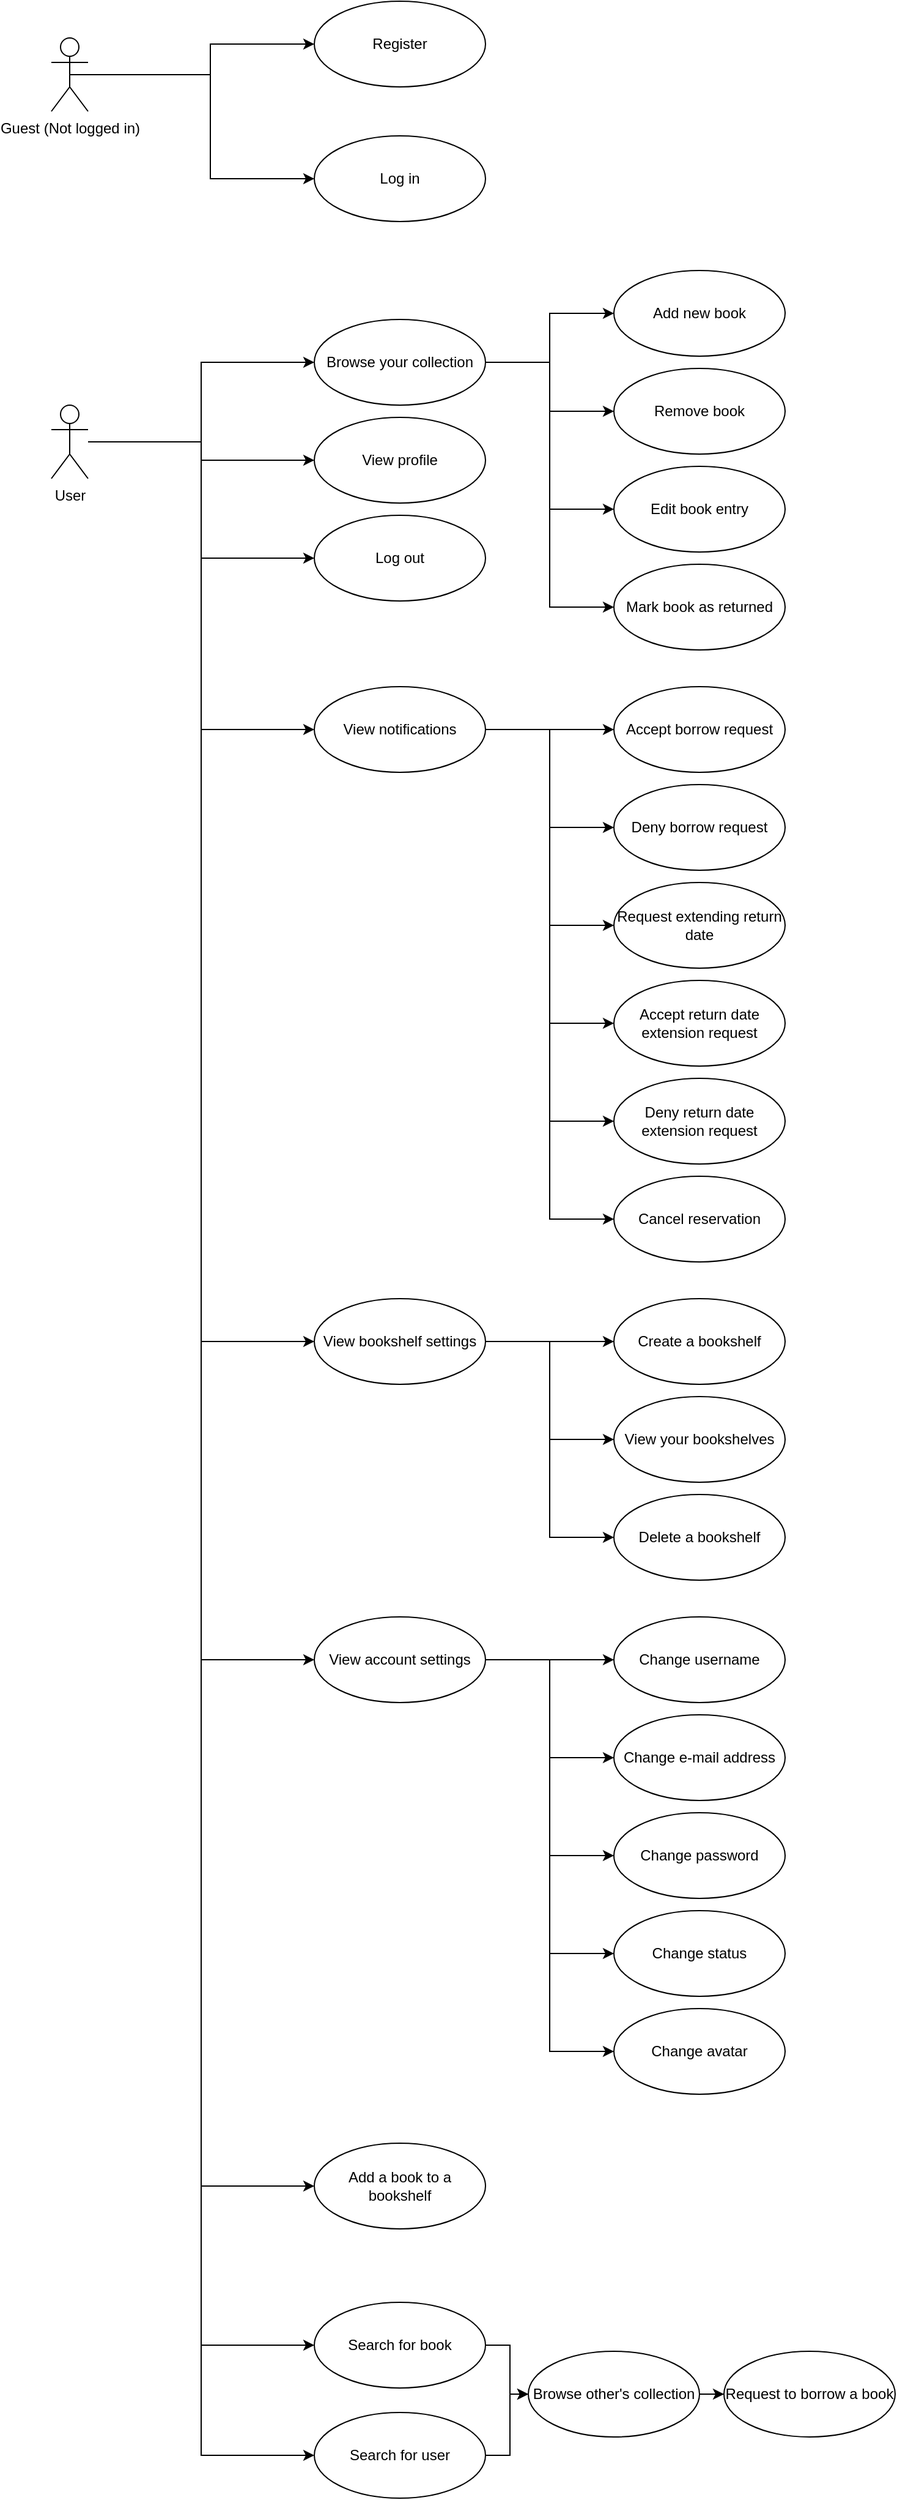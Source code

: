 <mxfile version="24.2.7" type="github">
  <diagram name="Page-1" id="TmQMUbmVaP4qODa0S9Er">
    <mxGraphModel dx="446" dy="816" grid="1" gridSize="10" guides="1" tooltips="1" connect="1" arrows="1" fold="1" page="1" pageScale="1" pageWidth="850" pageHeight="1100" math="0" shadow="0">
      <root>
        <mxCell id="0" />
        <mxCell id="1" parent="0" />
        <mxCell id="jyrsgv97HH_tXPXr3spi-8" value="Log in" style="ellipse;whiteSpace=wrap;html=1;" parent="1" vertex="1">
          <mxGeometry x="355" y="230" width="140" height="70" as="geometry" />
        </mxCell>
        <mxCell id="jyrsgv97HH_tXPXr3spi-9" value="Register" style="ellipse;whiteSpace=wrap;html=1;" parent="1" vertex="1">
          <mxGeometry x="355" y="120" width="140" height="70" as="geometry" />
        </mxCell>
        <mxCell id="jyrsgv97HH_tXPXr3spi-16" style="edgeStyle=orthogonalEdgeStyle;rounded=0;orthogonalLoop=1;jettySize=auto;html=1;exitX=0.5;exitY=0.5;exitDx=0;exitDy=0;exitPerimeter=0;" parent="1" source="jyrsgv97HH_tXPXr3spi-12" target="jyrsgv97HH_tXPXr3spi-9" edge="1">
          <mxGeometry relative="1" as="geometry">
            <Array as="points">
              <mxPoint x="270" y="180" />
              <mxPoint x="270" y="155" />
            </Array>
          </mxGeometry>
        </mxCell>
        <mxCell id="jyrsgv97HH_tXPXr3spi-19" style="edgeStyle=orthogonalEdgeStyle;rounded=0;orthogonalLoop=1;jettySize=auto;html=1;entryX=0;entryY=0.5;entryDx=0;entryDy=0;" parent="1" source="jyrsgv97HH_tXPXr3spi-12" target="jyrsgv97HH_tXPXr3spi-8" edge="1">
          <mxGeometry relative="1" as="geometry">
            <Array as="points">
              <mxPoint x="270" y="180" />
              <mxPoint x="270" y="265" />
            </Array>
          </mxGeometry>
        </mxCell>
        <mxCell id="jyrsgv97HH_tXPXr3spi-12" value="Guest (Not logged in)" style="shape=umlActor;verticalLabelPosition=bottom;verticalAlign=top;html=1;" parent="1" vertex="1">
          <mxGeometry x="140" y="150" width="30" height="60" as="geometry" />
        </mxCell>
        <mxCell id="jyrsgv97HH_tXPXr3spi-23" style="edgeStyle=orthogonalEdgeStyle;rounded=0;orthogonalLoop=1;jettySize=auto;html=1;" parent="1" source="jyrsgv97HH_tXPXr3spi-20" target="jyrsgv97HH_tXPXr3spi-21" edge="1">
          <mxGeometry relative="1" as="geometry" />
        </mxCell>
        <mxCell id="jyrsgv97HH_tXPXr3spi-35" style="edgeStyle=orthogonalEdgeStyle;rounded=0;orthogonalLoop=1;jettySize=auto;html=1;entryX=0;entryY=0.5;entryDx=0;entryDy=0;" parent="1" source="jyrsgv97HH_tXPXr3spi-20" target="jyrsgv97HH_tXPXr3spi-34" edge="1">
          <mxGeometry relative="1" as="geometry" />
        </mxCell>
        <mxCell id="jyrsgv97HH_tXPXr3spi-40" style="edgeStyle=orthogonalEdgeStyle;rounded=0;orthogonalLoop=1;jettySize=auto;html=1;entryX=0;entryY=0.5;entryDx=0;entryDy=0;" parent="1" source="jyrsgv97HH_tXPXr3spi-20" target="jyrsgv97HH_tXPXr3spi-39" edge="1">
          <mxGeometry relative="1" as="geometry" />
        </mxCell>
        <mxCell id="jyrsgv97HH_tXPXr3spi-50" style="edgeStyle=orthogonalEdgeStyle;rounded=0;orthogonalLoop=1;jettySize=auto;html=1;entryX=0;entryY=0.5;entryDx=0;entryDy=0;" parent="1" source="jyrsgv97HH_tXPXr3spi-20" target="jyrsgv97HH_tXPXr3spi-46" edge="1">
          <mxGeometry relative="1" as="geometry" />
        </mxCell>
        <mxCell id="jyrsgv97HH_tXPXr3spi-51" style="edgeStyle=orthogonalEdgeStyle;rounded=0;orthogonalLoop=1;jettySize=auto;html=1;entryX=0;entryY=0.5;entryDx=0;entryDy=0;" parent="1" source="jyrsgv97HH_tXPXr3spi-20" target="jyrsgv97HH_tXPXr3spi-45" edge="1">
          <mxGeometry relative="1" as="geometry" />
        </mxCell>
        <mxCell id="UoG5ElKgwhKaIpFVH37z-3" style="edgeStyle=orthogonalEdgeStyle;rounded=0;orthogonalLoop=1;jettySize=auto;html=1;entryX=0;entryY=0.5;entryDx=0;entryDy=0;" edge="1" parent="1" source="jyrsgv97HH_tXPXr3spi-20" target="UoG5ElKgwhKaIpFVH37z-2">
          <mxGeometry relative="1" as="geometry" />
        </mxCell>
        <mxCell id="UoG5ElKgwhKaIpFVH37z-30" style="edgeStyle=orthogonalEdgeStyle;rounded=0;orthogonalLoop=1;jettySize=auto;html=1;entryX=0;entryY=0.5;entryDx=0;entryDy=0;" edge="1" parent="1" source="jyrsgv97HH_tXPXr3spi-20" target="UoG5ElKgwhKaIpFVH37z-15">
          <mxGeometry relative="1" as="geometry" />
        </mxCell>
        <mxCell id="UoG5ElKgwhKaIpFVH37z-31" style="edgeStyle=orthogonalEdgeStyle;rounded=0;orthogonalLoop=1;jettySize=auto;html=1;entryX=0;entryY=0.5;entryDx=0;entryDy=0;" edge="1" parent="1" source="jyrsgv97HH_tXPXr3spi-20" target="UoG5ElKgwhKaIpFVH37z-20">
          <mxGeometry relative="1" as="geometry" />
        </mxCell>
        <mxCell id="UoG5ElKgwhKaIpFVH37z-33" style="edgeStyle=orthogonalEdgeStyle;rounded=0;orthogonalLoop=1;jettySize=auto;html=1;entryX=0;entryY=0.5;entryDx=0;entryDy=0;" edge="1" parent="1" source="jyrsgv97HH_tXPXr3spi-20" target="UoG5ElKgwhKaIpFVH37z-32">
          <mxGeometry relative="1" as="geometry" />
        </mxCell>
        <mxCell id="jyrsgv97HH_tXPXr3spi-20" value="User" style="shape=umlActor;verticalLabelPosition=bottom;verticalAlign=top;html=1;" parent="1" vertex="1">
          <mxGeometry x="140" y="450" width="30" height="60" as="geometry" />
        </mxCell>
        <mxCell id="jyrsgv97HH_tXPXr3spi-32" style="edgeStyle=orthogonalEdgeStyle;rounded=0;orthogonalLoop=1;jettySize=auto;html=1;" parent="1" source="jyrsgv97HH_tXPXr3spi-21" target="jyrsgv97HH_tXPXr3spi-24" edge="1">
          <mxGeometry relative="1" as="geometry" />
        </mxCell>
        <mxCell id="jyrsgv97HH_tXPXr3spi-33" style="edgeStyle=orthogonalEdgeStyle;rounded=0;orthogonalLoop=1;jettySize=auto;html=1;" parent="1" source="jyrsgv97HH_tXPXr3spi-21" target="jyrsgv97HH_tXPXr3spi-25" edge="1">
          <mxGeometry relative="1" as="geometry" />
        </mxCell>
        <mxCell id="jyrsgv97HH_tXPXr3spi-43" style="edgeStyle=orthogonalEdgeStyle;rounded=0;orthogonalLoop=1;jettySize=auto;html=1;entryX=0;entryY=0.5;entryDx=0;entryDy=0;" parent="1" source="jyrsgv97HH_tXPXr3spi-21" target="jyrsgv97HH_tXPXr3spi-41" edge="1">
          <mxGeometry relative="1" as="geometry" />
        </mxCell>
        <mxCell id="UoG5ElKgwhKaIpFVH37z-1" style="edgeStyle=orthogonalEdgeStyle;rounded=0;orthogonalLoop=1;jettySize=auto;html=1;entryX=0;entryY=0.5;entryDx=0;entryDy=0;" edge="1" parent="1" source="jyrsgv97HH_tXPXr3spi-21" target="jyrsgv97HH_tXPXr3spi-55">
          <mxGeometry relative="1" as="geometry" />
        </mxCell>
        <mxCell id="jyrsgv97HH_tXPXr3spi-21" value="Browse your collection" style="ellipse;whiteSpace=wrap;html=1;" parent="1" vertex="1">
          <mxGeometry x="355" y="380" width="140" height="70" as="geometry" />
        </mxCell>
        <mxCell id="jyrsgv97HH_tXPXr3spi-24" value="&lt;div&gt;Add new book&lt;/div&gt;" style="ellipse;whiteSpace=wrap;html=1;" parent="1" vertex="1">
          <mxGeometry x="600" y="340" width="140" height="70" as="geometry" />
        </mxCell>
        <mxCell id="jyrsgv97HH_tXPXr3spi-25" value="Remove book" style="ellipse;whiteSpace=wrap;html=1;" parent="1" vertex="1">
          <mxGeometry x="600" y="420" width="140" height="70" as="geometry" />
        </mxCell>
        <mxCell id="jyrsgv97HH_tXPXr3spi-31" style="edgeStyle=orthogonalEdgeStyle;rounded=0;orthogonalLoop=1;jettySize=auto;html=1;" parent="1" source="jyrsgv97HH_tXPXr3spi-28" target="jyrsgv97HH_tXPXr3spi-30" edge="1">
          <mxGeometry relative="1" as="geometry" />
        </mxCell>
        <mxCell id="jyrsgv97HH_tXPXr3spi-28" value="Browse other&#39;s collection" style="ellipse;whiteSpace=wrap;html=1;" parent="1" vertex="1">
          <mxGeometry x="530" y="2040" width="140" height="70" as="geometry" />
        </mxCell>
        <mxCell id="jyrsgv97HH_tXPXr3spi-30" value="Request to borrow a book" style="ellipse;whiteSpace=wrap;html=1;" parent="1" vertex="1">
          <mxGeometry x="690" y="2040" width="140" height="70" as="geometry" />
        </mxCell>
        <mxCell id="jyrsgv97HH_tXPXr3spi-34" value="Log out" style="ellipse;whiteSpace=wrap;html=1;" parent="1" vertex="1">
          <mxGeometry x="355" y="540" width="140" height="70" as="geometry" />
        </mxCell>
        <mxCell id="jyrsgv97HH_tXPXr3spi-39" value="View profile" style="ellipse;whiteSpace=wrap;html=1;" parent="1" vertex="1">
          <mxGeometry x="355" y="460" width="140" height="70" as="geometry" />
        </mxCell>
        <mxCell id="jyrsgv97HH_tXPXr3spi-41" value="Edit book entry" style="ellipse;whiteSpace=wrap;html=1;" parent="1" vertex="1">
          <mxGeometry x="600" y="500" width="140" height="70" as="geometry" />
        </mxCell>
        <mxCell id="jyrsgv97HH_tXPXr3spi-44" value="Accept borrow request" style="ellipse;whiteSpace=wrap;html=1;" parent="1" vertex="1">
          <mxGeometry x="600" y="680" width="140" height="70" as="geometry" />
        </mxCell>
        <mxCell id="jyrsgv97HH_tXPXr3spi-48" style="edgeStyle=orthogonalEdgeStyle;rounded=0;orthogonalLoop=1;jettySize=auto;html=1;" parent="1" source="jyrsgv97HH_tXPXr3spi-45" target="jyrsgv97HH_tXPXr3spi-28" edge="1">
          <mxGeometry relative="1" as="geometry" />
        </mxCell>
        <mxCell id="jyrsgv97HH_tXPXr3spi-45" value="Search for user" style="ellipse;whiteSpace=wrap;html=1;" parent="1" vertex="1">
          <mxGeometry x="355" y="2090" width="140" height="70" as="geometry" />
        </mxCell>
        <mxCell id="jyrsgv97HH_tXPXr3spi-65" style="edgeStyle=orthogonalEdgeStyle;rounded=0;orthogonalLoop=1;jettySize=auto;html=1;entryX=0;entryY=0.5;entryDx=0;entryDy=0;" parent="1" source="jyrsgv97HH_tXPXr3spi-46" target="jyrsgv97HH_tXPXr3spi-28" edge="1">
          <mxGeometry relative="1" as="geometry" />
        </mxCell>
        <mxCell id="jyrsgv97HH_tXPXr3spi-46" value="Search for book" style="ellipse;whiteSpace=wrap;html=1;" parent="1" vertex="1">
          <mxGeometry x="355" y="2000" width="140" height="70" as="geometry" />
        </mxCell>
        <mxCell id="jyrsgv97HH_tXPXr3spi-52" value="Deny borrow request" style="ellipse;whiteSpace=wrap;html=1;" parent="1" vertex="1">
          <mxGeometry x="600" y="760" width="140" height="70" as="geometry" />
        </mxCell>
        <mxCell id="jyrsgv97HH_tXPXr3spi-55" value="Mark book as returned" style="ellipse;whiteSpace=wrap;html=1;" parent="1" vertex="1">
          <mxGeometry x="600" y="580" width="140" height="70" as="geometry" />
        </mxCell>
        <mxCell id="jyrsgv97HH_tXPXr3spi-59" value="Request extending return date" style="ellipse;whiteSpace=wrap;html=1;" parent="1" vertex="1">
          <mxGeometry x="600" y="840" width="140" height="70" as="geometry" />
        </mxCell>
        <mxCell id="jyrsgv97HH_tXPXr3spi-61" value="Accept return date extension request" style="ellipse;whiteSpace=wrap;html=1;" parent="1" vertex="1">
          <mxGeometry x="600" y="920" width="140" height="70" as="geometry" />
        </mxCell>
        <mxCell id="jyrsgv97HH_tXPXr3spi-62" value="Deny return date extension request" style="ellipse;whiteSpace=wrap;html=1;" parent="1" vertex="1">
          <mxGeometry x="600" y="1000" width="140" height="70" as="geometry" />
        </mxCell>
        <mxCell id="UoG5ElKgwhKaIpFVH37z-4" style="edgeStyle=orthogonalEdgeStyle;rounded=0;orthogonalLoop=1;jettySize=auto;html=1;entryX=0;entryY=0.5;entryDx=0;entryDy=0;" edge="1" parent="1" source="UoG5ElKgwhKaIpFVH37z-2" target="jyrsgv97HH_tXPXr3spi-44">
          <mxGeometry relative="1" as="geometry" />
        </mxCell>
        <mxCell id="UoG5ElKgwhKaIpFVH37z-5" style="edgeStyle=orthogonalEdgeStyle;rounded=0;orthogonalLoop=1;jettySize=auto;html=1;entryX=0;entryY=0.5;entryDx=0;entryDy=0;" edge="1" parent="1" source="UoG5ElKgwhKaIpFVH37z-2" target="jyrsgv97HH_tXPXr3spi-52">
          <mxGeometry relative="1" as="geometry" />
        </mxCell>
        <mxCell id="UoG5ElKgwhKaIpFVH37z-6" style="edgeStyle=orthogonalEdgeStyle;rounded=0;orthogonalLoop=1;jettySize=auto;html=1;entryX=0;entryY=0.5;entryDx=0;entryDy=0;" edge="1" parent="1" source="UoG5ElKgwhKaIpFVH37z-2" target="jyrsgv97HH_tXPXr3spi-59">
          <mxGeometry relative="1" as="geometry" />
        </mxCell>
        <mxCell id="UoG5ElKgwhKaIpFVH37z-7" style="edgeStyle=orthogonalEdgeStyle;rounded=0;orthogonalLoop=1;jettySize=auto;html=1;entryX=0;entryY=0.5;entryDx=0;entryDy=0;" edge="1" parent="1" source="UoG5ElKgwhKaIpFVH37z-2" target="jyrsgv97HH_tXPXr3spi-61">
          <mxGeometry relative="1" as="geometry" />
        </mxCell>
        <mxCell id="UoG5ElKgwhKaIpFVH37z-8" style="edgeStyle=orthogonalEdgeStyle;rounded=0;orthogonalLoop=1;jettySize=auto;html=1;entryX=0;entryY=0.5;entryDx=0;entryDy=0;" edge="1" parent="1" source="UoG5ElKgwhKaIpFVH37z-2" target="jyrsgv97HH_tXPXr3spi-62">
          <mxGeometry relative="1" as="geometry" />
        </mxCell>
        <mxCell id="UoG5ElKgwhKaIpFVH37z-11" style="edgeStyle=orthogonalEdgeStyle;rounded=0;orthogonalLoop=1;jettySize=auto;html=1;entryX=0;entryY=0.5;entryDx=0;entryDy=0;" edge="1" parent="1" source="UoG5ElKgwhKaIpFVH37z-2" target="UoG5ElKgwhKaIpFVH37z-9">
          <mxGeometry relative="1" as="geometry" />
        </mxCell>
        <mxCell id="UoG5ElKgwhKaIpFVH37z-2" value="View notifications" style="ellipse;whiteSpace=wrap;html=1;" vertex="1" parent="1">
          <mxGeometry x="355" y="680" width="140" height="70" as="geometry" />
        </mxCell>
        <mxCell id="UoG5ElKgwhKaIpFVH37z-9" value="Cancel reservation" style="ellipse;whiteSpace=wrap;html=1;" vertex="1" parent="1">
          <mxGeometry x="600" y="1080" width="140" height="70" as="geometry" />
        </mxCell>
        <mxCell id="UoG5ElKgwhKaIpFVH37z-12" value="Create a bookshelf" style="ellipse;whiteSpace=wrap;html=1;" vertex="1" parent="1">
          <mxGeometry x="600" y="1180" width="140" height="70" as="geometry" />
        </mxCell>
        <mxCell id="UoG5ElKgwhKaIpFVH37z-13" value="View your bookshelves" style="ellipse;whiteSpace=wrap;html=1;" vertex="1" parent="1">
          <mxGeometry x="600" y="1260" width="140" height="70" as="geometry" />
        </mxCell>
        <mxCell id="UoG5ElKgwhKaIpFVH37z-14" value="Delete a bookshelf" style="ellipse;whiteSpace=wrap;html=1;" vertex="1" parent="1">
          <mxGeometry x="600" y="1340" width="140" height="70" as="geometry" />
        </mxCell>
        <mxCell id="UoG5ElKgwhKaIpFVH37z-16" style="edgeStyle=orthogonalEdgeStyle;rounded=0;orthogonalLoop=1;jettySize=auto;html=1;" edge="1" parent="1" source="UoG5ElKgwhKaIpFVH37z-15" target="UoG5ElKgwhKaIpFVH37z-12">
          <mxGeometry relative="1" as="geometry" />
        </mxCell>
        <mxCell id="UoG5ElKgwhKaIpFVH37z-17" style="edgeStyle=orthogonalEdgeStyle;rounded=0;orthogonalLoop=1;jettySize=auto;html=1;entryX=0;entryY=0.5;entryDx=0;entryDy=0;" edge="1" parent="1" source="UoG5ElKgwhKaIpFVH37z-15" target="UoG5ElKgwhKaIpFVH37z-13">
          <mxGeometry relative="1" as="geometry" />
        </mxCell>
        <mxCell id="UoG5ElKgwhKaIpFVH37z-18" style="edgeStyle=orthogonalEdgeStyle;rounded=0;orthogonalLoop=1;jettySize=auto;html=1;entryX=0;entryY=0.5;entryDx=0;entryDy=0;" edge="1" parent="1" source="UoG5ElKgwhKaIpFVH37z-15" target="UoG5ElKgwhKaIpFVH37z-14">
          <mxGeometry relative="1" as="geometry" />
        </mxCell>
        <mxCell id="UoG5ElKgwhKaIpFVH37z-15" value="View bookshelf settings" style="ellipse;whiteSpace=wrap;html=1;" vertex="1" parent="1">
          <mxGeometry x="355" y="1180" width="140" height="70" as="geometry" />
        </mxCell>
        <mxCell id="UoG5ElKgwhKaIpFVH37z-19" value="Change username" style="ellipse;whiteSpace=wrap;html=1;" vertex="1" parent="1">
          <mxGeometry x="600" y="1440" width="140" height="70" as="geometry" />
        </mxCell>
        <mxCell id="UoG5ElKgwhKaIpFVH37z-25" style="edgeStyle=orthogonalEdgeStyle;rounded=0;orthogonalLoop=1;jettySize=auto;html=1;entryX=0;entryY=0.5;entryDx=0;entryDy=0;" edge="1" parent="1" source="UoG5ElKgwhKaIpFVH37z-20" target="UoG5ElKgwhKaIpFVH37z-19">
          <mxGeometry relative="1" as="geometry" />
        </mxCell>
        <mxCell id="UoG5ElKgwhKaIpFVH37z-26" style="edgeStyle=orthogonalEdgeStyle;rounded=0;orthogonalLoop=1;jettySize=auto;html=1;entryX=0;entryY=0.5;entryDx=0;entryDy=0;" edge="1" parent="1" source="UoG5ElKgwhKaIpFVH37z-20" target="UoG5ElKgwhKaIpFVH37z-21">
          <mxGeometry relative="1" as="geometry" />
        </mxCell>
        <mxCell id="UoG5ElKgwhKaIpFVH37z-27" style="edgeStyle=orthogonalEdgeStyle;rounded=0;orthogonalLoop=1;jettySize=auto;html=1;entryX=0;entryY=0.5;entryDx=0;entryDy=0;" edge="1" parent="1" source="UoG5ElKgwhKaIpFVH37z-20" target="UoG5ElKgwhKaIpFVH37z-22">
          <mxGeometry relative="1" as="geometry" />
        </mxCell>
        <mxCell id="UoG5ElKgwhKaIpFVH37z-28" style="edgeStyle=orthogonalEdgeStyle;rounded=0;orthogonalLoop=1;jettySize=auto;html=1;entryX=0;entryY=0.5;entryDx=0;entryDy=0;" edge="1" parent="1" source="UoG5ElKgwhKaIpFVH37z-20" target="UoG5ElKgwhKaIpFVH37z-23">
          <mxGeometry relative="1" as="geometry" />
        </mxCell>
        <mxCell id="UoG5ElKgwhKaIpFVH37z-29" style="edgeStyle=orthogonalEdgeStyle;rounded=0;orthogonalLoop=1;jettySize=auto;html=1;entryX=0;entryY=0.5;entryDx=0;entryDy=0;" edge="1" parent="1" source="UoG5ElKgwhKaIpFVH37z-20" target="UoG5ElKgwhKaIpFVH37z-24">
          <mxGeometry relative="1" as="geometry" />
        </mxCell>
        <mxCell id="UoG5ElKgwhKaIpFVH37z-20" value="View account settings" style="ellipse;whiteSpace=wrap;html=1;" vertex="1" parent="1">
          <mxGeometry x="355" y="1440" width="140" height="70" as="geometry" />
        </mxCell>
        <mxCell id="UoG5ElKgwhKaIpFVH37z-21" value="Change e-mail address" style="ellipse;whiteSpace=wrap;html=1;" vertex="1" parent="1">
          <mxGeometry x="600" y="1520" width="140" height="70" as="geometry" />
        </mxCell>
        <mxCell id="UoG5ElKgwhKaIpFVH37z-22" value="Change password" style="ellipse;whiteSpace=wrap;html=1;" vertex="1" parent="1">
          <mxGeometry x="600" y="1600" width="140" height="70" as="geometry" />
        </mxCell>
        <mxCell id="UoG5ElKgwhKaIpFVH37z-23" value="Change status" style="ellipse;whiteSpace=wrap;html=1;" vertex="1" parent="1">
          <mxGeometry x="600" y="1680" width="140" height="70" as="geometry" />
        </mxCell>
        <mxCell id="UoG5ElKgwhKaIpFVH37z-24" value="Change avatar" style="ellipse;whiteSpace=wrap;html=1;" vertex="1" parent="1">
          <mxGeometry x="600" y="1760" width="140" height="70" as="geometry" />
        </mxCell>
        <mxCell id="UoG5ElKgwhKaIpFVH37z-32" value="Add a book to a bookshelf" style="ellipse;whiteSpace=wrap;html=1;" vertex="1" parent="1">
          <mxGeometry x="355" y="1870" width="140" height="70" as="geometry" />
        </mxCell>
      </root>
    </mxGraphModel>
  </diagram>
</mxfile>
